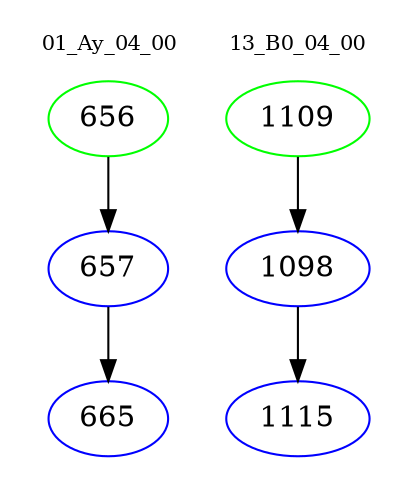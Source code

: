 digraph{
subgraph cluster_0 {
color = white
label = "01_Ay_04_00";
fontsize=10;
T0_656 [label="656", color="green"]
T0_656 -> T0_657 [color="black"]
T0_657 [label="657", color="blue"]
T0_657 -> T0_665 [color="black"]
T0_665 [label="665", color="blue"]
}
subgraph cluster_1 {
color = white
label = "13_B0_04_00";
fontsize=10;
T1_1109 [label="1109", color="green"]
T1_1109 -> T1_1098 [color="black"]
T1_1098 [label="1098", color="blue"]
T1_1098 -> T1_1115 [color="black"]
T1_1115 [label="1115", color="blue"]
}
}
